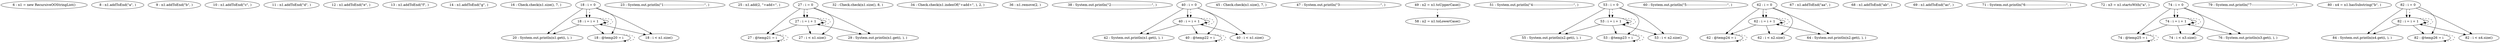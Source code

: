 digraph G {
"6 : n1 = new RecursiveOOStringList()"
"8 : n1.addToEnd(\"a\", )"
"9 : n1.addToEnd(\"b\", )"
"10 : n1.addToEnd(\"c\", )"
"11 : n1.addToEnd(\"d\", )"
"12 : n1.addToEnd(\"e\", )"
"13 : n1.addToEnd(\"f\", )"
"14 : n1.addToEnd(\"g\", )"
"16 : Check.check(n1.size(), 7, )"
"18 : i = 0"
"18 : i = 0" -> "18 : i = i + 1"
"18 : i = 0" -> "20 : System.out.println(n1.get(i, ), )"
"18 : i = 0" -> "18 : @temp20 = i"
"18 : i = 0" -> "18 : i < n1.size()"
"18 : i = 0" -> "18 : i = i + 1" [style=dashed]
"18 : i < n1.size()"
"20 : System.out.println(n1.get(i, ), )"
"18 : @temp20 = i"
"18 : @temp20 = i" -> "18 : @temp20 = i" [style=dashed]
"18 : i = i + 1"
"18 : i = i + 1" -> "18 : i = i + 1"
"18 : i = i + 1" -> "20 : System.out.println(n1.get(i, ), )"
"18 : i = i + 1" -> "18 : @temp20 = i"
"18 : i = i + 1" -> "18 : i < n1.size()"
"18 : i = i + 1" -> "18 : i = i + 1" [style=dashed]
"23 : System.out.println(\"1---------------------------------------\", )"
"25 : n1.add(2, \"+add+\", )"
"27 : i = 0"
"27 : i = 0" -> "27 : @temp21 = i"
"27 : i = 0" -> "27 : i = i + 1"
"27 : i = 0" -> "27 : i < n1.size()"
"27 : i = 0" -> "29 : System.out.println(n1.get(i, ), )"
"27 : i = 0" -> "27 : i = i + 1" [style=dashed]
"27 : i < n1.size()"
"29 : System.out.println(n1.get(i, ), )"
"27 : @temp21 = i"
"27 : @temp21 = i" -> "27 : @temp21 = i" [style=dashed]
"27 : i = i + 1"
"27 : i = i + 1" -> "27 : @temp21 = i"
"27 : i = i + 1" -> "27 : i = i + 1"
"27 : i = i + 1" -> "27 : i < n1.size()"
"27 : i = i + 1" -> "29 : System.out.println(n1.get(i, ), )"
"27 : i = i + 1" -> "27 : i = i + 1" [style=dashed]
"32 : Check.check(n1.size(), 8, )"
"34 : Check.check(n1.indexOf(\"+add+\", ), 2, )"
"36 : n1.remove(2, )"
"38 : System.out.println(\"2---------------------------------------\", )"
"40 : i = 0"
"40 : i = 0" -> "42 : System.out.println(n1.get(i, ), )"
"40 : i = 0" -> "40 : i = i + 1"
"40 : i = 0" -> "40 : @temp22 = i"
"40 : i = 0" -> "40 : i < n1.size()"
"40 : i = 0" -> "40 : i = i + 1" [style=dashed]
"40 : i < n1.size()"
"42 : System.out.println(n1.get(i, ), )"
"40 : @temp22 = i"
"40 : @temp22 = i" -> "40 : @temp22 = i" [style=dashed]
"40 : i = i + 1"
"40 : i = i + 1" -> "42 : System.out.println(n1.get(i, ), )"
"40 : i = i + 1" -> "40 : i = i + 1"
"40 : i = i + 1" -> "40 : @temp22 = i"
"40 : i = i + 1" -> "40 : i < n1.size()"
"40 : i = i + 1" -> "40 : i = i + 1" [style=dashed]
"45 : Check.check(n1.size(), 7, )"
"47 : System.out.println(\"3---------------------------------------\", )"
"49 : n2 = n1.toUpperCase()"
"49 : n2 = n1.toUpperCase()" -> "58 : n2 = n1.toLowerCase()" [style=dashed]
"51 : System.out.println(\"4---------------------------------------\", )"
"53 : i = 0"
"53 : i = 0" -> "53 : i = i + 1"
"53 : i = 0" -> "55 : System.out.println(n2.get(i, ), )"
"53 : i = 0" -> "53 : @temp23 = i"
"53 : i = 0" -> "53 : i < n2.size()"
"53 : i = 0" -> "53 : i = i + 1" [style=dashed]
"53 : i < n2.size()"
"55 : System.out.println(n2.get(i, ), )"
"53 : @temp23 = i"
"53 : @temp23 = i" -> "53 : @temp23 = i" [style=dashed]
"53 : i = i + 1"
"53 : i = i + 1" -> "53 : i = i + 1"
"53 : i = i + 1" -> "55 : System.out.println(n2.get(i, ), )"
"53 : i = i + 1" -> "53 : @temp23 = i"
"53 : i = i + 1" -> "53 : i < n2.size()"
"53 : i = i + 1" -> "53 : i = i + 1" [style=dashed]
"58 : n2 = n1.toLowerCase()"
"60 : System.out.println(\"5---------------------------------------\", )"
"62 : i = 0"
"62 : i = 0" -> "62 : @temp24 = i"
"62 : i = 0" -> "62 : i < n2.size()"
"62 : i = 0" -> "62 : i = i + 1"
"62 : i = 0" -> "64 : System.out.println(n2.get(i, ), )"
"62 : i = 0" -> "62 : i = i + 1" [style=dashed]
"62 : i < n2.size()"
"64 : System.out.println(n2.get(i, ), )"
"62 : @temp24 = i"
"62 : @temp24 = i" -> "62 : @temp24 = i" [style=dashed]
"62 : i = i + 1"
"62 : i = i + 1" -> "62 : @temp24 = i"
"62 : i = i + 1" -> "62 : i < n2.size()"
"62 : i = i + 1" -> "62 : i = i + 1"
"62 : i = i + 1" -> "64 : System.out.println(n2.get(i, ), )"
"62 : i = i + 1" -> "62 : i = i + 1" [style=dashed]
"67 : n1.addToEnd(\"aa\", )"
"68 : n1.addToEnd(\"ab\", )"
"69 : n1.addToEnd(\"ac\", )"
"71 : System.out.println(\"6---------------------------------------\", )"
"72 : n3 = n1.startsWith(\"a\", )"
"74 : i = 0"
"74 : i = 0" -> "74 : i = i + 1"
"74 : i = 0" -> "74 : @temp25 = i"
"74 : i = 0" -> "74 : i < n3.size()"
"74 : i = 0" -> "76 : System.out.println(n3.get(i, ), )"
"74 : i = 0" -> "74 : i = i + 1" [style=dashed]
"74 : i < n3.size()"
"76 : System.out.println(n3.get(i, ), )"
"74 : @temp25 = i"
"74 : @temp25 = i" -> "74 : @temp25 = i" [style=dashed]
"74 : i = i + 1"
"74 : i = i + 1" -> "74 : i = i + 1"
"74 : i = i + 1" -> "74 : @temp25 = i"
"74 : i = i + 1" -> "74 : i < n3.size()"
"74 : i = i + 1" -> "76 : System.out.println(n3.get(i, ), )"
"74 : i = i + 1" -> "74 : i = i + 1" [style=dashed]
"79 : System.out.println(\"7---------------------------------------\", )"
"80 : n4 = n1.hasSubstring(\"b\", )"
"82 : i = 0"
"82 : i = 0" -> "84 : System.out.println(n4.get(i, ), )"
"82 : i = 0" -> "82 : @temp26 = i"
"82 : i = 0" -> "82 : i = i + 1"
"82 : i = 0" -> "82 : i < n4.size()"
"82 : i = 0" -> "82 : i = i + 1" [style=dashed]
"82 : i < n4.size()"
"84 : System.out.println(n4.get(i, ), )"
"82 : @temp26 = i"
"82 : @temp26 = i" -> "82 : @temp26 = i" [style=dashed]
"82 : i = i + 1"
"82 : i = i + 1" -> "84 : System.out.println(n4.get(i, ), )"
"82 : i = i + 1" -> "82 : @temp26 = i"
"82 : i = i + 1" -> "82 : i = i + 1"
"82 : i = i + 1" -> "82 : i < n4.size()"
"82 : i = i + 1" -> "82 : i = i + 1" [style=dashed]
}